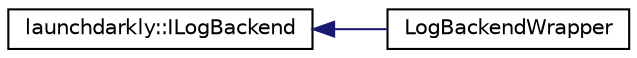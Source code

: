 digraph "Graphical Class Hierarchy"
{
 // LATEX_PDF_SIZE
  edge [fontname="Helvetica",fontsize="10",labelfontname="Helvetica",labelfontsize="10"];
  node [fontname="Helvetica",fontsize="10",shape=record];
  rankdir="LR";
  Node0 [label="launchdarkly::ILogBackend",height=0.2,width=0.4,color="black", fillcolor="white", style="filled",URL="$classlaunchdarkly_1_1ILogBackend.html",tooltip=" "];
  Node0 -> Node1 [dir="back",color="midnightblue",fontsize="10",style="solid",fontname="Helvetica"];
  Node1 [label="LogBackendWrapper",height=0.2,width=0.4,color="black", fillcolor="white", style="filled",URL="$classLogBackendWrapper.html",tooltip=" "];
}
